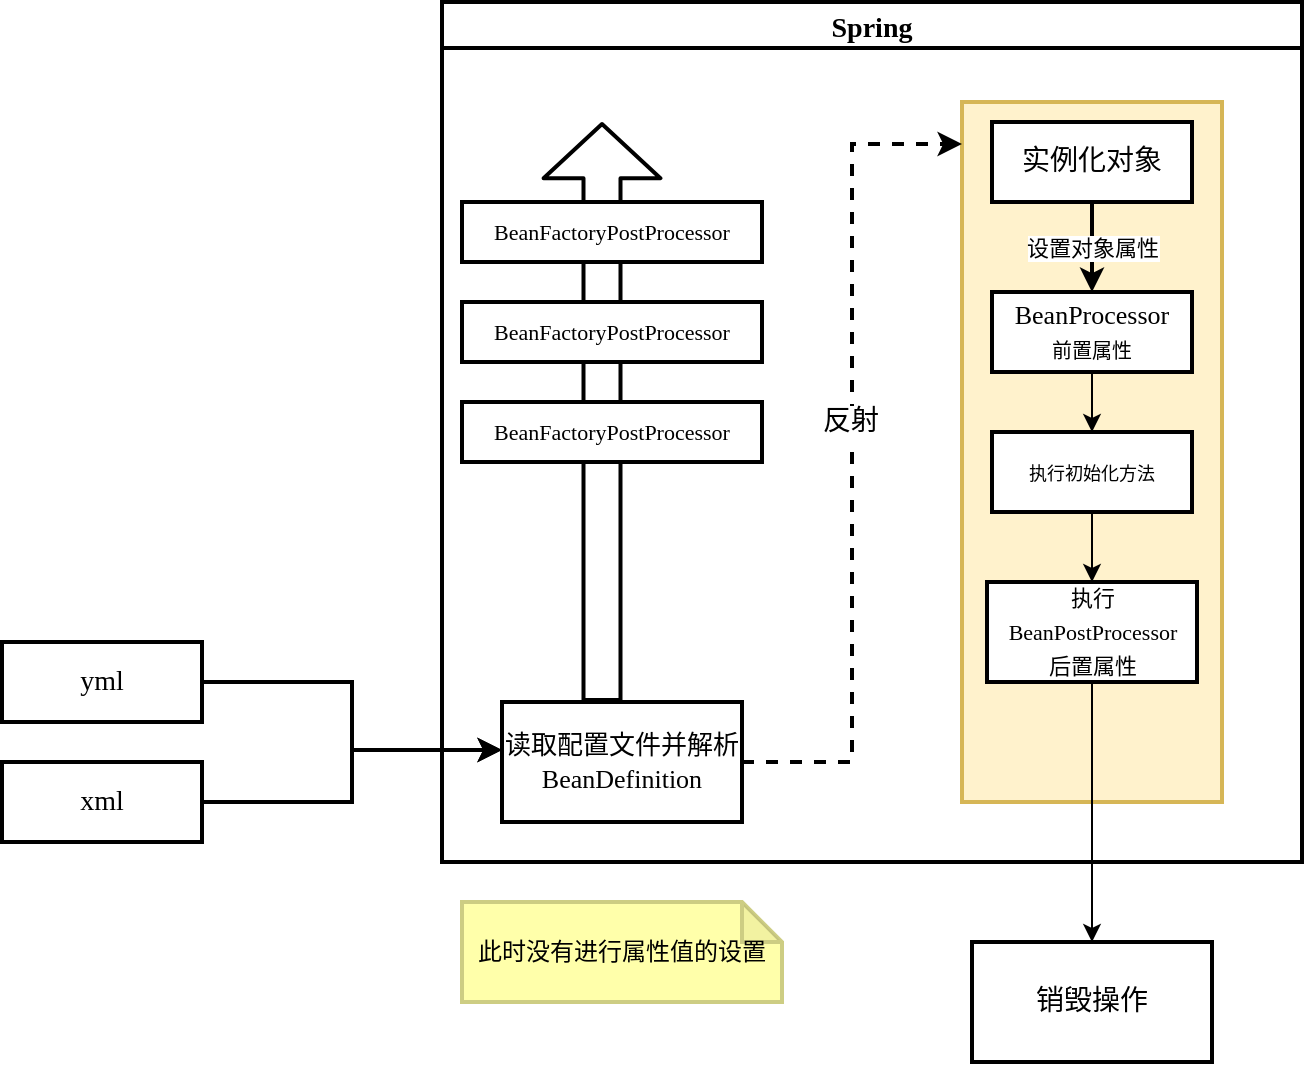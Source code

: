 <mxfile>
    <diagram id="6RLqJir3TOEXzAZQIvNT" name="第 1 页">
        <mxGraphModel dx="1111" dy="790" grid="1" gridSize="10" guides="1" tooltips="1" connect="1" arrows="1" fold="1" page="1" pageScale="1" pageWidth="827" pageHeight="1169" math="0" shadow="0">
            <root>
                <mxCell id="0"/>
                <mxCell id="1" parent="0"/>
                <mxCell id="2" value="Spring" style="swimlane;fontFamily=微软雅黑;fontSize=14;strokeWidth=2;" parent="1" vertex="1">
                    <mxGeometry x="280" y="330" width="430" height="430" as="geometry">
                        <mxRectangle x="280" y="330" width="80" height="23" as="alternateBounds"/>
                    </mxGeometry>
                </mxCell>
                <mxCell id="3" value="" style="rounded=0;whiteSpace=wrap;html=1;strokeColor=#d6b656;fontFamily=微软雅黑;fontSize=14;strokeWidth=2;fillColor=#fff2cc;" parent="2" vertex="1">
                    <mxGeometry x="260" y="50" width="130" height="350" as="geometry"/>
                </mxCell>
                <mxCell id="4" style="edgeStyle=orthogonalEdgeStyle;rounded=0;orthogonalLoop=1;jettySize=auto;html=1;entryX=0;entryY=0.06;entryDx=0;entryDy=0;strokeWidth=2;dashed=1;" parent="2" source="6" target="3" edge="1">
                    <mxGeometry relative="1" as="geometry"/>
                </mxCell>
                <mxCell id="5" value="反射" style="edgeLabel;html=1;align=center;verticalAlign=middle;resizable=0;points=[];fontSize=14;fontFamily=微软雅黑;" parent="4" vertex="1" connectable="0">
                    <mxGeometry x="0.073" y="1" relative="1" as="geometry">
                        <mxPoint as="offset"/>
                    </mxGeometry>
                </mxCell>
                <mxCell id="6" value="&lt;font style=&quot;font-size: 13px&quot;&gt;读取配置文件并解析&lt;br&gt;BeanDefinition&lt;/font&gt;" style="rounded=0;whiteSpace=wrap;html=1;fontFamily=微软雅黑;fontSize=14;strokeWidth=2;" parent="2" vertex="1">
                    <mxGeometry x="30" y="350" width="120" height="60" as="geometry"/>
                </mxCell>
                <mxCell id="7" value="" style="shape=flexArrow;endArrow=classic;html=1;strokeWidth=2;width=17.5;endSize=8.367;endWidth=37.917;" parent="2" edge="1">
                    <mxGeometry width="50" height="50" relative="1" as="geometry">
                        <mxPoint x="80" y="350" as="sourcePoint"/>
                        <mxPoint x="80" y="60" as="targetPoint"/>
                    </mxGeometry>
                </mxCell>
                <mxCell id="8" value="&lt;font style=&quot;font-size: 11px&quot;&gt;BeanFactoryPostProcessor&lt;/font&gt;" style="rounded=0;whiteSpace=wrap;html=1;fontFamily=微软雅黑;fontSize=14;strokeWidth=2;" parent="2" vertex="1">
                    <mxGeometry x="10" y="100" width="150" height="30" as="geometry"/>
                </mxCell>
                <mxCell id="9" value="&lt;font style=&quot;font-size: 11px&quot;&gt;BeanFactoryPostProcessor&lt;/font&gt;" style="rounded=0;whiteSpace=wrap;html=1;fontFamily=微软雅黑;fontSize=14;strokeWidth=2;" parent="2" vertex="1">
                    <mxGeometry x="10" y="150" width="150" height="30" as="geometry"/>
                </mxCell>
                <mxCell id="10" value="&lt;font style=&quot;font-size: 11px&quot;&gt;BeanFactoryPostProcessor&lt;/font&gt;" style="rounded=0;whiteSpace=wrap;html=1;fontFamily=微软雅黑;fontSize=14;strokeWidth=2;" parent="2" vertex="1">
                    <mxGeometry x="10" y="200" width="150" height="30" as="geometry"/>
                </mxCell>
                <mxCell id="11" value="实例化对象" style="rounded=0;whiteSpace=wrap;html=1;fontFamily=微软雅黑;fontSize=14;strokeWidth=2;" parent="2" vertex="1">
                    <mxGeometry x="275" y="60" width="100" height="40" as="geometry"/>
                </mxCell>
                <mxCell id="12" value="&lt;font&gt;&lt;font style=&quot;font-size: 13px&quot;&gt;BeanProcessor&lt;/font&gt;&lt;br&gt;&lt;font size=&quot;1&quot;&gt;前置属性&lt;/font&gt;&lt;br&gt;&lt;/font&gt;" style="rounded=0;whiteSpace=wrap;html=1;fontFamily=微软雅黑;fontSize=14;strokeWidth=2;" parent="2" vertex="1">
                    <mxGeometry x="275" y="145" width="100" height="40" as="geometry"/>
                </mxCell>
                <mxCell id="13" value="设置对象属性" style="edgeStyle=orthogonalEdgeStyle;rounded=0;orthogonalLoop=1;jettySize=auto;html=1;strokeWidth=2;" parent="2" source="11" target="12" edge="1">
                    <mxGeometry relative="1" as="geometry"/>
                </mxCell>
                <mxCell id="14" value="&lt;font style=&quot;font-size: 9px&quot;&gt;执行初始化方法&lt;br&gt;&lt;/font&gt;" style="rounded=0;whiteSpace=wrap;html=1;fontFamily=微软雅黑;fontSize=14;strokeWidth=2;" parent="2" vertex="1">
                    <mxGeometry x="275" y="215" width="100" height="40" as="geometry"/>
                </mxCell>
                <mxCell id="15" value="" style="edgeStyle=orthogonalEdgeStyle;rounded=0;orthogonalLoop=1;jettySize=auto;html=1;" parent="2" source="12" target="14" edge="1">
                    <mxGeometry relative="1" as="geometry"/>
                </mxCell>
                <mxCell id="16" value="&lt;font style=&quot;font-size: 11px&quot;&gt;执行&lt;br&gt;BeanPostProcessor&lt;br&gt;后置属性&lt;br&gt;&lt;/font&gt;" style="rounded=0;whiteSpace=wrap;html=1;fontFamily=微软雅黑;fontSize=14;strokeWidth=2;" parent="2" vertex="1">
                    <mxGeometry x="272.5" y="290" width="105" height="50" as="geometry"/>
                </mxCell>
                <mxCell id="17" value="" style="edgeStyle=orthogonalEdgeStyle;rounded=0;orthogonalLoop=1;jettySize=auto;html=1;" parent="2" source="14" target="16" edge="1">
                    <mxGeometry relative="1" as="geometry"/>
                </mxCell>
                <mxCell id="18" style="edgeStyle=orthogonalEdgeStyle;rounded=0;orthogonalLoop=1;jettySize=auto;html=1;entryX=0;entryY=0.4;entryDx=0;entryDy=0;strokeWidth=2;" parent="1" source="19" target="6" edge="1">
                    <mxGeometry relative="1" as="geometry"/>
                </mxCell>
                <mxCell id="19" value="yml" style="rounded=0;whiteSpace=wrap;html=1;fontFamily=微软雅黑;fontSize=14;strokeWidth=2;" parent="1" vertex="1">
                    <mxGeometry x="60" y="650" width="100" height="40" as="geometry"/>
                </mxCell>
                <mxCell id="20" style="edgeStyle=orthogonalEdgeStyle;rounded=0;orthogonalLoop=1;jettySize=auto;html=1;entryX=0;entryY=0.4;entryDx=0;entryDy=0;strokeWidth=2;" parent="1" source="21" target="6" edge="1">
                    <mxGeometry relative="1" as="geometry"/>
                </mxCell>
                <mxCell id="21" value="xml" style="rounded=0;whiteSpace=wrap;html=1;fontFamily=微软雅黑;fontSize=14;strokeWidth=2;" parent="1" vertex="1">
                    <mxGeometry x="60" y="710" width="100" height="40" as="geometry"/>
                </mxCell>
                <mxCell id="22" value="&lt;font style=&quot;font-size: 12px&quot; color=&quot;#000000&quot;&gt;此时没有进行属性值的设置&lt;/font&gt;" style="shape=note;whiteSpace=wrap;html=1;backgroundOutline=1;darkOpacity=0.05;fillColor=#ffffaa;strokeColor=#cdcd83;size=20;fontFamily=微软雅黑;fontSize=14;strokeWidth=2;" parent="1" vertex="1">
                    <mxGeometry x="290" y="780" width="160" height="50" as="geometry"/>
                </mxCell>
                <mxCell id="23" value="销毁操作" style="whiteSpace=wrap;html=1;rounded=0;fontFamily=微软雅黑;fontSize=14;strokeWidth=2;" parent="1" vertex="1">
                    <mxGeometry x="545" y="800" width="120" height="60" as="geometry"/>
                </mxCell>
                <mxCell id="24" value="" style="edgeStyle=orthogonalEdgeStyle;rounded=0;orthogonalLoop=1;jettySize=auto;html=1;" parent="1" source="16" target="23" edge="1">
                    <mxGeometry relative="1" as="geometry"/>
                </mxCell>
            </root>
        </mxGraphModel>
    </diagram>
</mxfile>